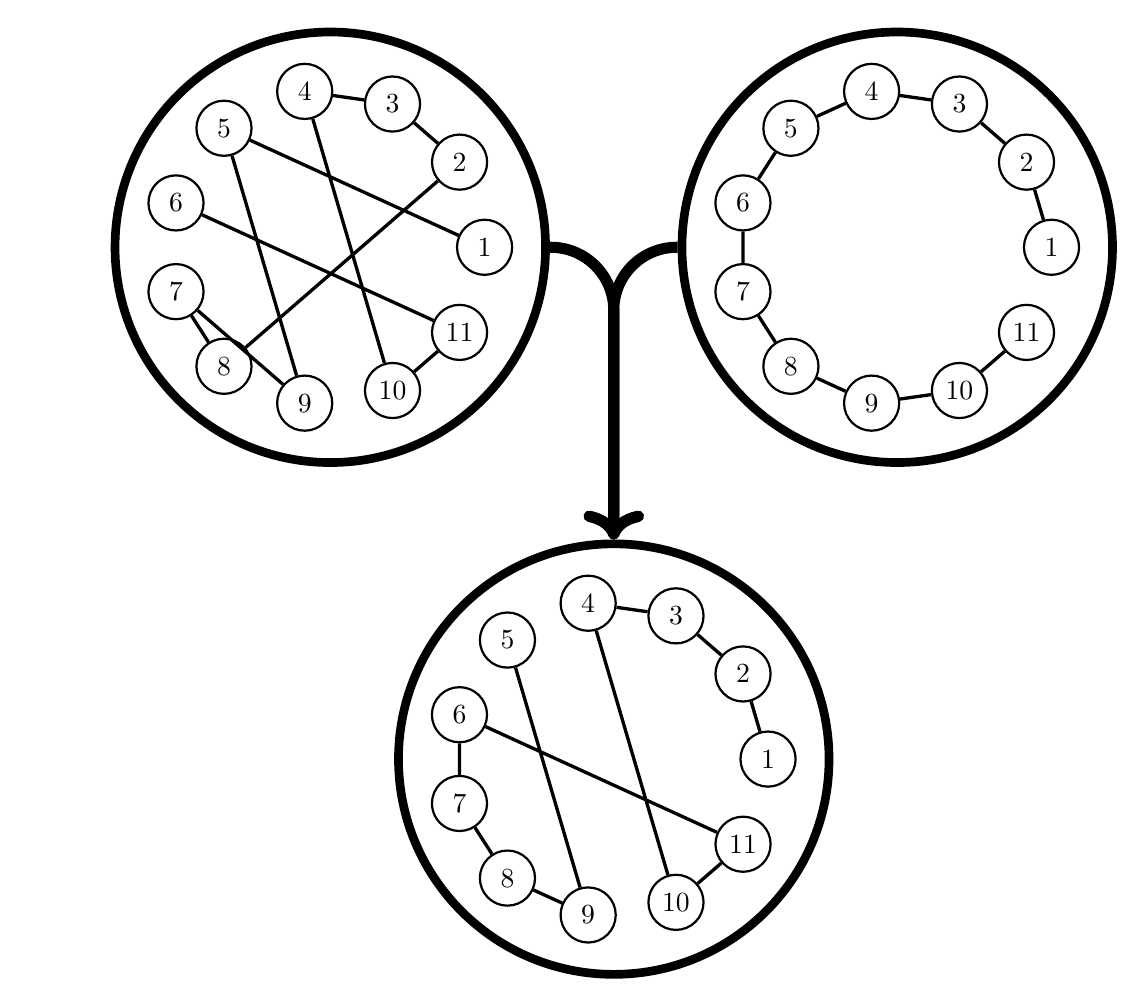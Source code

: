 \usetikzlibrary{fit}


\pgfdeclarelayer{background}
\pgfdeclarelayer{foreground} % not really needed
\pgfsetlayers{background,main,foreground}

\tikzset{
  double arrow/.style args={thickness is #1 color is #2}{
    ->,line width=#1,#2, rounded corners = 0.8cm
  }
}


\def\ystrait{2cm}
\def\parentdiff{3.6cm}
\def\lthickness{0.11cm}
\def\innerRadius{2cm}


\begin{tikzpicture}[ station/.style={circle, draw, thick, inner sep=0pt, minimum size = 7mm},
									, genome/.style={circle, inner sep=-0.4cm, draw, line width=\lthickness, , fill=black!0},
	]	
	
	
	\begin{scope}

		\begin{scope}[xshift=0cm]
		\foreach \n in {1,2,...,11}{
			\draw node [station] (a\n) at (\n *360/11-360/11:\innerRadius) {\n};
		}
		\draw [very thick]
			(a1) -- 
			(a5) --
			(a9) --
			(a7) --
			(a8) --
			(a2) --
			(a3) --
			(a4) --
			(a10) --
			(a11) --
			(a6);
		\end{scope}
	
		\begin{scope}[xshift=2* \parentdiff]
		\foreach \n in {1,2,...,11}{
			\draw node [station] (b\n) at (\n *360/11-360/11:\innerRadius) {\n};
		}
		\draw [very thick]

			(b1) --
			(b2) -- 
			(b3) -- 
			(b4) -- 
			(b5) -- 
			(b6) -- 
			(b7) --  
			(b8) --
			(b9) --
			(b10) -- 
			(b11);
		\end{scope}

	\end{scope}


	\begin{scope}[yshift=-6.5cm, xshift=\parentdiff]

		\begin{scope}[xshift=0cm]
		\foreach \n in {1,2,...,11}{
			\draw node [station] (c\n) at (\n *360/11-360/11:\innerRadius) {\n};
		}
		\draw [very thick]
			(c1) --
			(c2) -- 
			(c3) --
			(c4) -- 
			(c10) -- 
			(c11) -- 
			(c6) -- 
			(c7)-- 
			(c8) -- 
			(c9) -- 
			(c5);
		\end{scope}
	

	\end{scope}

	\begin{pgfonlayer}{background}
		\node (parent1) [genome, fit=(a1)(a2)(a3)(a4)(a5)(a6)(a7)(a8)(a9)(a10)(a11)] {};
		\node (parent2) [genome, fit=(b1)(b2)(b3)(b4)(b5)(b6)(b7)(b8)(b9)(b10)(b11)] {};
		\node (child) [genome, fit=(c1)(c2)(c3)(c4)(c5)(c6)(c7)(c8)(c9)(c10)(c11)] {};
	\end{pgfonlayer}

	\draw[double arrow=thickness is 4pt color is black](parent1.east)  -| (child.north);
	\draw[double arrow=thickness is 4pt color is black](parent2.west)  -| (child.north);

\end{tikzpicture}